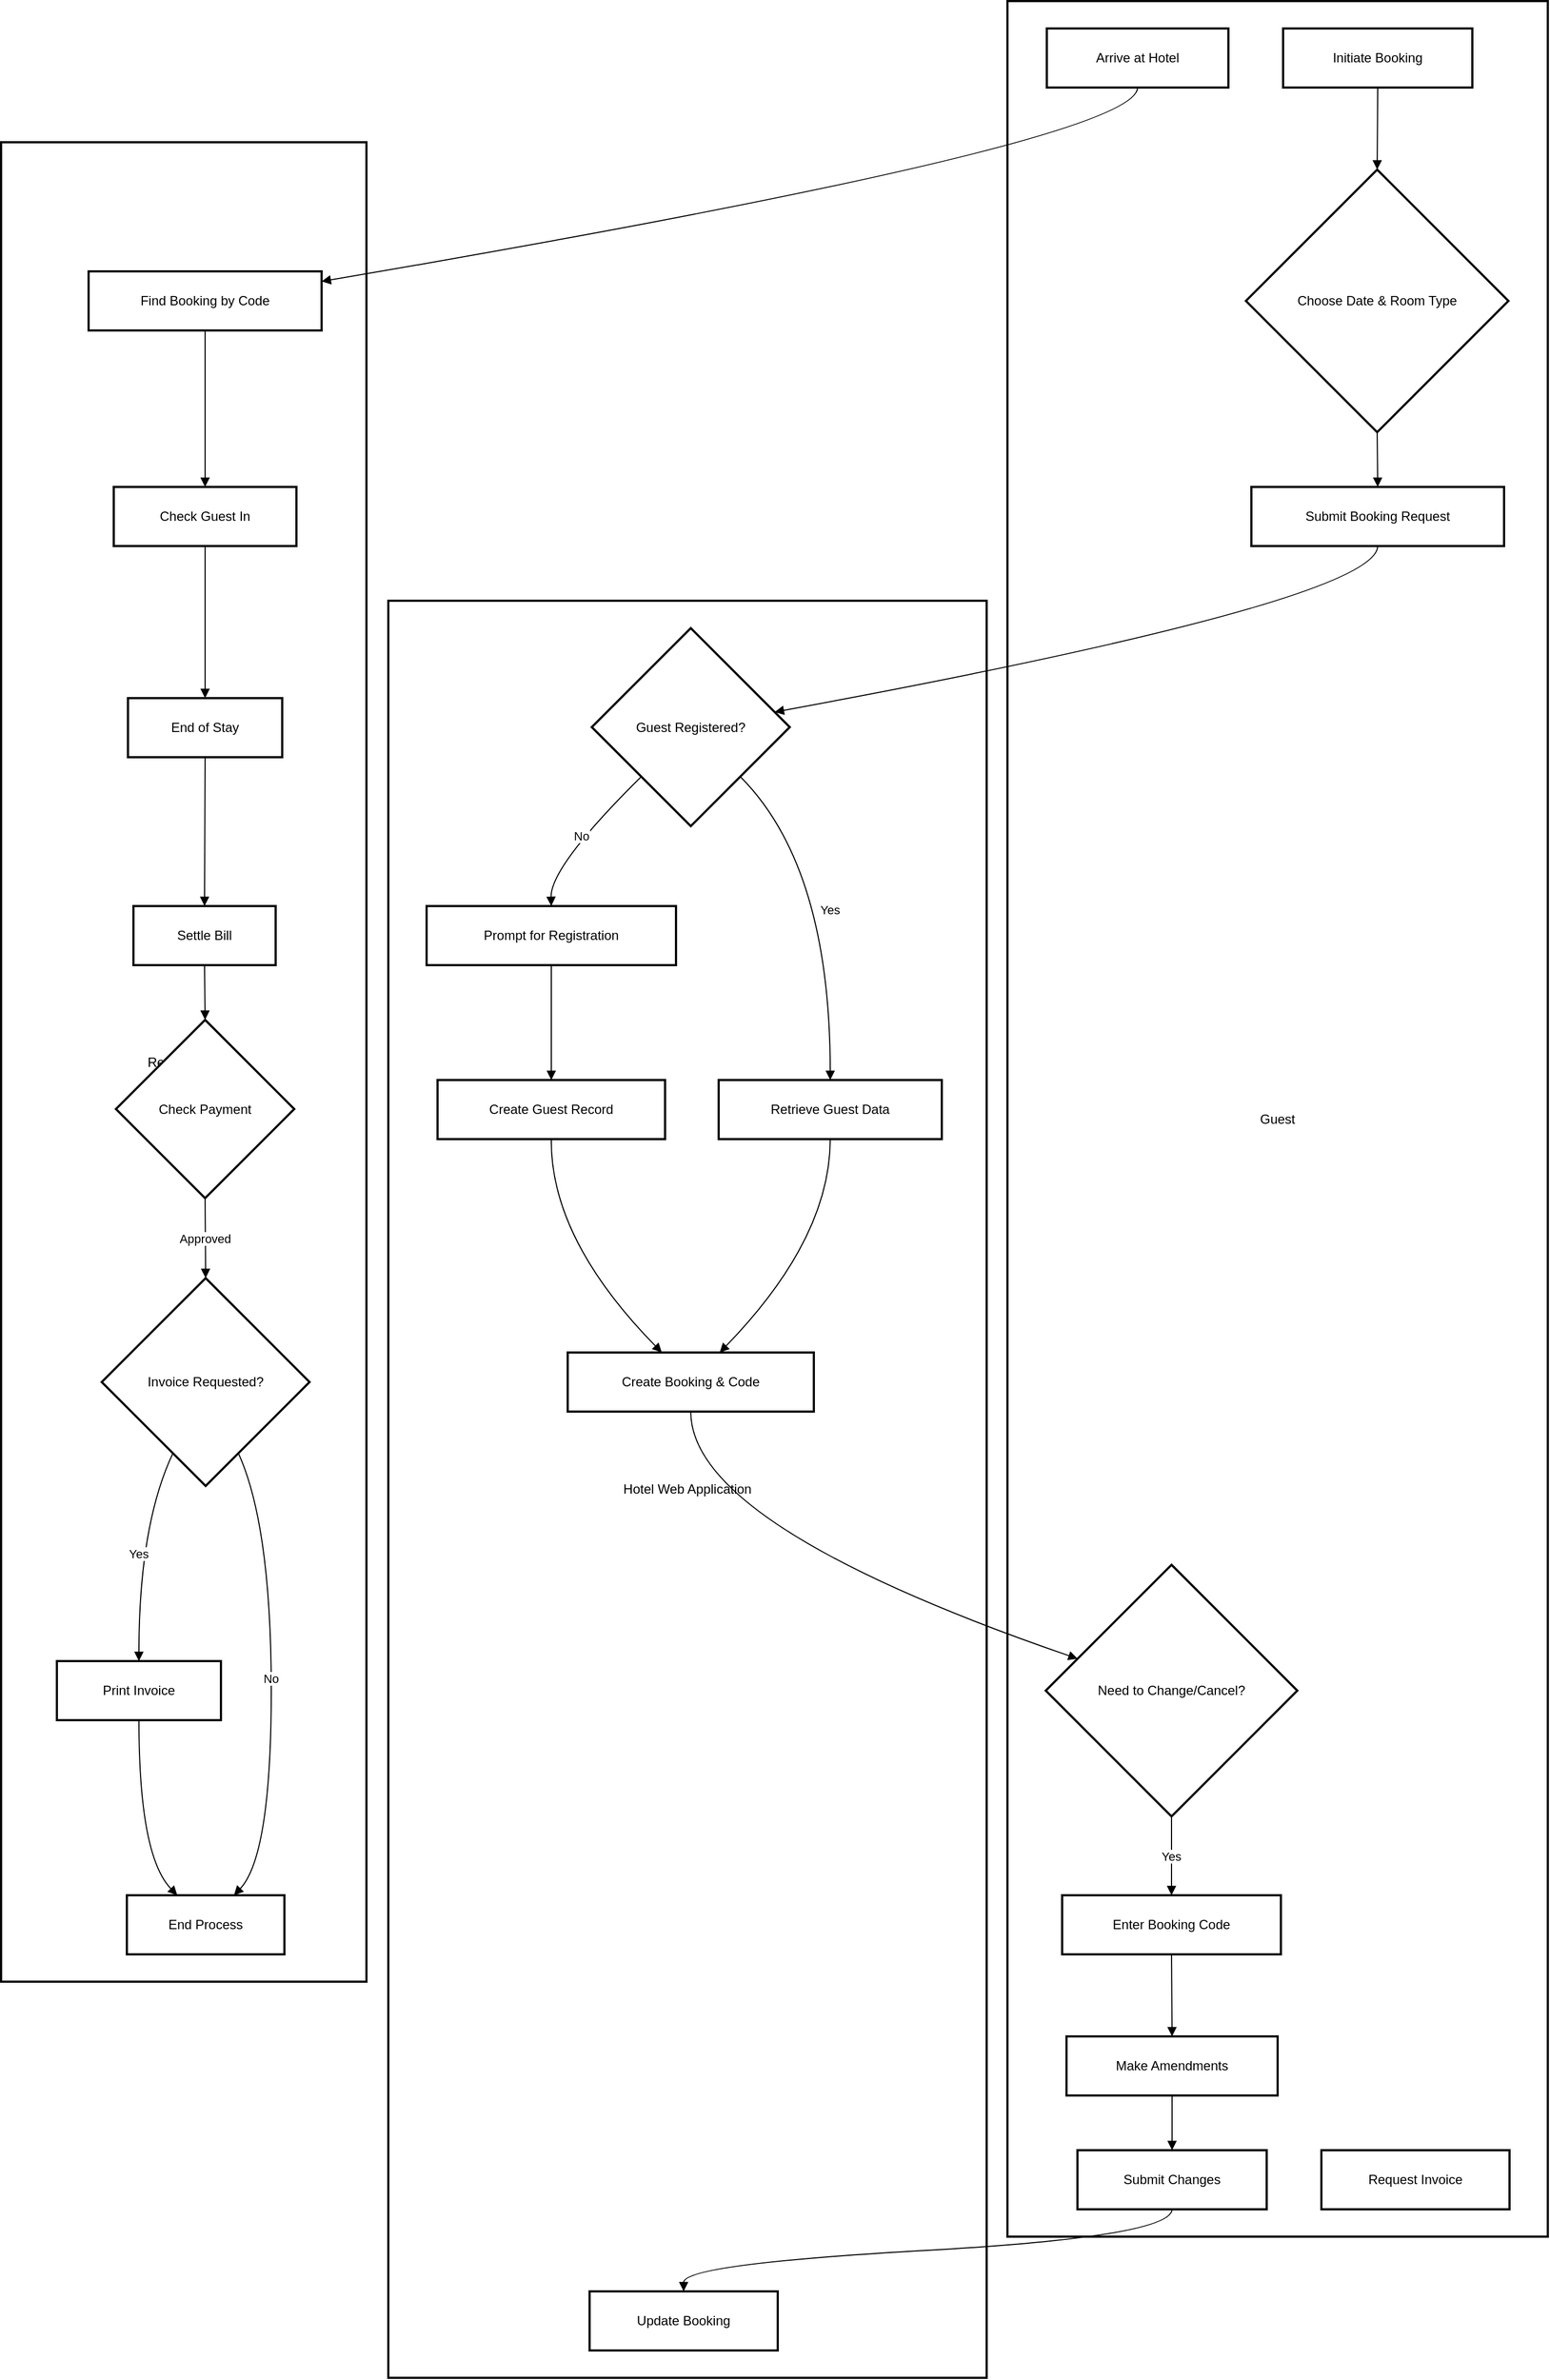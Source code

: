 <mxfile version="27.1.6">
  <diagram name="Sayfa -1" id="54GjL9VHwIwpNbMc-UNT">
    <mxGraphModel dx="6405" dy="2980" grid="1" gridSize="10" guides="1" tooltips="1" connect="1" arrows="1" fold="1" page="1" pageScale="1" pageWidth="827" pageHeight="1169" math="0" shadow="0">
      <root>
        <mxCell id="0" />
        <mxCell id="1" parent="0" />
        <mxCell id="ySNtg8RRNMitxn0sswTt-1" value="Receptionist" style="whiteSpace=wrap;strokeWidth=2;" vertex="1" parent="1">
          <mxGeometry x="20" y="149" width="334" height="1681" as="geometry" />
        </mxCell>
        <mxCell id="ySNtg8RRNMitxn0sswTt-2" value="Hotel Web Application" style="whiteSpace=wrap;strokeWidth=2;" vertex="1" parent="1">
          <mxGeometry x="374" y="568" width="547" height="1624" as="geometry" />
        </mxCell>
        <mxCell id="ySNtg8RRNMitxn0sswTt-3" value="Guest" style="whiteSpace=wrap;strokeWidth=2;" vertex="1" parent="1">
          <mxGeometry x="940" y="20" width="494" height="2043" as="geometry" />
        </mxCell>
        <mxCell id="ySNtg8RRNMitxn0sswTt-4" value="Initiate Booking" style="whiteSpace=wrap;strokeWidth=2;" vertex="1" parent="1">
          <mxGeometry x="1192" y="45" width="173" height="54" as="geometry" />
        </mxCell>
        <mxCell id="ySNtg8RRNMitxn0sswTt-5" value="Choose Date &amp; Room Type" style="rhombus;strokeWidth=2;whiteSpace=wrap;" vertex="1" parent="1">
          <mxGeometry x="1158" y="174" width="240" height="240" as="geometry" />
        </mxCell>
        <mxCell id="ySNtg8RRNMitxn0sswTt-6" value="Submit Booking Request" style="whiteSpace=wrap;strokeWidth=2;" vertex="1" parent="1">
          <mxGeometry x="1163" y="464" width="231" height="54" as="geometry" />
        </mxCell>
        <mxCell id="ySNtg8RRNMitxn0sswTt-7" value="Need to Change/Cancel?" style="rhombus;strokeWidth=2;whiteSpace=wrap;" vertex="1" parent="1">
          <mxGeometry x="975" y="1449" width="230" height="230" as="geometry" />
        </mxCell>
        <mxCell id="ySNtg8RRNMitxn0sswTt-8" value="Enter Booking Code" style="whiteSpace=wrap;strokeWidth=2;" vertex="1" parent="1">
          <mxGeometry x="990" y="1751" width="200" height="54" as="geometry" />
        </mxCell>
        <mxCell id="ySNtg8RRNMitxn0sswTt-9" value="Make Amendments" style="whiteSpace=wrap;strokeWidth=2;" vertex="1" parent="1">
          <mxGeometry x="994" y="1880" width="193" height="54" as="geometry" />
        </mxCell>
        <mxCell id="ySNtg8RRNMitxn0sswTt-10" value="Submit Changes" style="whiteSpace=wrap;strokeWidth=2;" vertex="1" parent="1">
          <mxGeometry x="1004" y="1984" width="173" height="54" as="geometry" />
        </mxCell>
        <mxCell id="ySNtg8RRNMitxn0sswTt-11" value="Arrive at Hotel" style="whiteSpace=wrap;strokeWidth=2;" vertex="1" parent="1">
          <mxGeometry x="976" y="45" width="166" height="54" as="geometry" />
        </mxCell>
        <mxCell id="ySNtg8RRNMitxn0sswTt-12" value="Request Invoice" style="whiteSpace=wrap;strokeWidth=2;" vertex="1" parent="1">
          <mxGeometry x="1227" y="1984" width="172" height="54" as="geometry" />
        </mxCell>
        <mxCell id="ySNtg8RRNMitxn0sswTt-13" value="Guest Registered?" style="rhombus;strokeWidth=2;whiteSpace=wrap;" vertex="1" parent="1">
          <mxGeometry x="560" y="593" width="181" height="181" as="geometry" />
        </mxCell>
        <mxCell id="ySNtg8RRNMitxn0sswTt-14" value="Prompt for Registration" style="whiteSpace=wrap;strokeWidth=2;" vertex="1" parent="1">
          <mxGeometry x="409" y="847" width="228" height="54" as="geometry" />
        </mxCell>
        <mxCell id="ySNtg8RRNMitxn0sswTt-15" value="Create Guest Record" style="whiteSpace=wrap;strokeWidth=2;" vertex="1" parent="1">
          <mxGeometry x="419" y="1006" width="208" height="54" as="geometry" />
        </mxCell>
        <mxCell id="ySNtg8RRNMitxn0sswTt-16" value="Retrieve Guest Data" style="whiteSpace=wrap;strokeWidth=2;" vertex="1" parent="1">
          <mxGeometry x="676" y="1006" width="204" height="54" as="geometry" />
        </mxCell>
        <mxCell id="ySNtg8RRNMitxn0sswTt-17" value="Create Booking &amp; Code" style="whiteSpace=wrap;strokeWidth=2;" vertex="1" parent="1">
          <mxGeometry x="538" y="1255" width="225" height="54" as="geometry" />
        </mxCell>
        <mxCell id="ySNtg8RRNMitxn0sswTt-18" value="Update Booking" style="whiteSpace=wrap;strokeWidth=2;" vertex="1" parent="1">
          <mxGeometry x="558" y="2113" width="172" height="54" as="geometry" />
        </mxCell>
        <mxCell id="ySNtg8RRNMitxn0sswTt-19" value="Find Booking by Code" style="whiteSpace=wrap;strokeWidth=2;" vertex="1" parent="1">
          <mxGeometry x="100" y="267" width="213" height="54" as="geometry" />
        </mxCell>
        <mxCell id="ySNtg8RRNMitxn0sswTt-20" value="Check Guest In" style="whiteSpace=wrap;strokeWidth=2;" vertex="1" parent="1">
          <mxGeometry x="123" y="464" width="167" height="54" as="geometry" />
        </mxCell>
        <mxCell id="ySNtg8RRNMitxn0sswTt-21" value="End of Stay" style="whiteSpace=wrap;strokeWidth=2;" vertex="1" parent="1">
          <mxGeometry x="136" y="657" width="141" height="54" as="geometry" />
        </mxCell>
        <mxCell id="ySNtg8RRNMitxn0sswTt-22" value="Settle Bill" style="whiteSpace=wrap;strokeWidth=2;" vertex="1" parent="1">
          <mxGeometry x="141" y="847" width="130" height="54" as="geometry" />
        </mxCell>
        <mxCell id="ySNtg8RRNMitxn0sswTt-23" value="Check Payment" style="rhombus;strokeWidth=2;whiteSpace=wrap;" vertex="1" parent="1">
          <mxGeometry x="125" y="951" width="163" height="163" as="geometry" />
        </mxCell>
        <mxCell id="ySNtg8RRNMitxn0sswTt-24" value="Invoice Requested?" style="rhombus;strokeWidth=2;whiteSpace=wrap;" vertex="1" parent="1">
          <mxGeometry x="112" y="1187" width="190" height="190" as="geometry" />
        </mxCell>
        <mxCell id="ySNtg8RRNMitxn0sswTt-25" value="Print Invoice" style="whiteSpace=wrap;strokeWidth=2;" vertex="1" parent="1">
          <mxGeometry x="71" y="1537" width="150" height="54" as="geometry" />
        </mxCell>
        <mxCell id="ySNtg8RRNMitxn0sswTt-26" value="End Process" style="whiteSpace=wrap;strokeWidth=2;" vertex="1" parent="1">
          <mxGeometry x="135" y="1751" width="144" height="54" as="geometry" />
        </mxCell>
        <mxCell id="ySNtg8RRNMitxn0sswTt-27" value="" style="curved=1;startArrow=none;endArrow=block;exitX=0.5;exitY=1;entryX=0.5;entryY=0;rounded=0;" edge="1" parent="1" source="ySNtg8RRNMitxn0sswTt-4" target="ySNtg8RRNMitxn0sswTt-5">
          <mxGeometry relative="1" as="geometry">
            <Array as="points" />
          </mxGeometry>
        </mxCell>
        <mxCell id="ySNtg8RRNMitxn0sswTt-28" value="" style="curved=1;startArrow=none;endArrow=block;exitX=0.5;exitY=1;entryX=0.5;entryY=0.01;rounded=0;" edge="1" parent="1" source="ySNtg8RRNMitxn0sswTt-5" target="ySNtg8RRNMitxn0sswTt-6">
          <mxGeometry relative="1" as="geometry">
            <Array as="points" />
          </mxGeometry>
        </mxCell>
        <mxCell id="ySNtg8RRNMitxn0sswTt-29" value="Yes" style="curved=1;startArrow=none;endArrow=block;exitX=0.5;exitY=1;entryX=0.5;entryY=0;rounded=0;" edge="1" parent="1" source="ySNtg8RRNMitxn0sswTt-7" target="ySNtg8RRNMitxn0sswTt-8">
          <mxGeometry relative="1" as="geometry">
            <Array as="points" />
          </mxGeometry>
        </mxCell>
        <mxCell id="ySNtg8RRNMitxn0sswTt-30" value="" style="curved=1;startArrow=none;endArrow=block;exitX=0.5;exitY=1;entryX=0.5;entryY=0;rounded=0;" edge="1" parent="1" source="ySNtg8RRNMitxn0sswTt-8" target="ySNtg8RRNMitxn0sswTt-9">
          <mxGeometry relative="1" as="geometry">
            <Array as="points" />
          </mxGeometry>
        </mxCell>
        <mxCell id="ySNtg8RRNMitxn0sswTt-31" value="" style="curved=1;startArrow=none;endArrow=block;exitX=0.5;exitY=1;entryX=0.5;entryY=0;rounded=0;" edge="1" parent="1" source="ySNtg8RRNMitxn0sswTt-9" target="ySNtg8RRNMitxn0sswTt-10">
          <mxGeometry relative="1" as="geometry">
            <Array as="points" />
          </mxGeometry>
        </mxCell>
        <mxCell id="ySNtg8RRNMitxn0sswTt-32" value="" style="curved=1;startArrow=none;endArrow=block;exitX=0.5;exitY=1.01;entryX=1;entryY=0.41;rounded=0;" edge="1" parent="1" source="ySNtg8RRNMitxn0sswTt-6" target="ySNtg8RRNMitxn0sswTt-13">
          <mxGeometry relative="1" as="geometry">
            <Array as="points">
              <mxPoint x="1278" y="568" />
            </Array>
          </mxGeometry>
        </mxCell>
        <mxCell id="ySNtg8RRNMitxn0sswTt-33" value="No" style="curved=1;startArrow=none;endArrow=block;exitX=0;exitY=1;entryX=0.5;entryY=0;rounded=0;" edge="1" parent="1" source="ySNtg8RRNMitxn0sswTt-13" target="ySNtg8RRNMitxn0sswTt-14">
          <mxGeometry relative="1" as="geometry">
            <Array as="points">
              <mxPoint x="522" y="811" />
            </Array>
          </mxGeometry>
        </mxCell>
        <mxCell id="ySNtg8RRNMitxn0sswTt-34" value="" style="curved=1;startArrow=none;endArrow=block;exitX=0.5;exitY=1;entryX=0.5;entryY=-0.01;rounded=0;" edge="1" parent="1" source="ySNtg8RRNMitxn0sswTt-14" target="ySNtg8RRNMitxn0sswTt-15">
          <mxGeometry relative="1" as="geometry">
            <Array as="points" />
          </mxGeometry>
        </mxCell>
        <mxCell id="ySNtg8RRNMitxn0sswTt-35" value="Yes" style="curved=1;startArrow=none;endArrow=block;exitX=1;exitY=1;entryX=0.5;entryY=-0.01;rounded=0;" edge="1" parent="1" source="ySNtg8RRNMitxn0sswTt-13" target="ySNtg8RRNMitxn0sswTt-16">
          <mxGeometry relative="1" as="geometry">
            <Array as="points">
              <mxPoint x="778" y="811" />
            </Array>
          </mxGeometry>
        </mxCell>
        <mxCell id="ySNtg8RRNMitxn0sswTt-36" value="" style="curved=1;startArrow=none;endArrow=block;exitX=0.5;exitY=0.99;entryX=0.38;entryY=-0.01;rounded=0;" edge="1" parent="1" source="ySNtg8RRNMitxn0sswTt-15" target="ySNtg8RRNMitxn0sswTt-17">
          <mxGeometry relative="1" as="geometry">
            <Array as="points">
              <mxPoint x="522" y="1151" />
            </Array>
          </mxGeometry>
        </mxCell>
        <mxCell id="ySNtg8RRNMitxn0sswTt-37" value="" style="curved=1;startArrow=none;endArrow=block;exitX=0.5;exitY=0.99;entryX=0.62;entryY=-0.01;rounded=0;" edge="1" parent="1" source="ySNtg8RRNMitxn0sswTt-16" target="ySNtg8RRNMitxn0sswTt-17">
          <mxGeometry relative="1" as="geometry">
            <Array as="points">
              <mxPoint x="778" y="1151" />
            </Array>
          </mxGeometry>
        </mxCell>
        <mxCell id="ySNtg8RRNMitxn0sswTt-38" value="" style="curved=1;startArrow=none;endArrow=block;exitX=0.5;exitY=0.99;entryX=0;entryY=0.33;rounded=0;" edge="1" parent="1" source="ySNtg8RRNMitxn0sswTt-17" target="ySNtg8RRNMitxn0sswTt-7">
          <mxGeometry relative="1" as="geometry">
            <Array as="points">
              <mxPoint x="650" y="1413" />
            </Array>
          </mxGeometry>
        </mxCell>
        <mxCell id="ySNtg8RRNMitxn0sswTt-39" value="" style="curved=1;startArrow=none;endArrow=block;exitX=0.5;exitY=1;entryX=0.5;entryY=0;rounded=0;" edge="1" parent="1" source="ySNtg8RRNMitxn0sswTt-10" target="ySNtg8RRNMitxn0sswTt-18">
          <mxGeometry relative="1" as="geometry">
            <Array as="points">
              <mxPoint x="1090" y="2063" />
              <mxPoint x="644" y="2088" />
            </Array>
          </mxGeometry>
        </mxCell>
        <mxCell id="ySNtg8RRNMitxn0sswTt-40" value="" style="curved=1;startArrow=none;endArrow=block;exitX=0.5;exitY=1;entryX=1;entryY=0.17;rounded=0;" edge="1" parent="1" source="ySNtg8RRNMitxn0sswTt-11" target="ySNtg8RRNMitxn0sswTt-19">
          <mxGeometry relative="1" as="geometry">
            <Array as="points">
              <mxPoint x="1059" y="149" />
            </Array>
          </mxGeometry>
        </mxCell>
        <mxCell id="ySNtg8RRNMitxn0sswTt-41" value="" style="curved=1;startArrow=none;endArrow=block;exitX=0.5;exitY=1;entryX=0.5;entryY=0.01;rounded=0;" edge="1" parent="1" source="ySNtg8RRNMitxn0sswTt-19" target="ySNtg8RRNMitxn0sswTt-20">
          <mxGeometry relative="1" as="geometry">
            <Array as="points" />
          </mxGeometry>
        </mxCell>
        <mxCell id="ySNtg8RRNMitxn0sswTt-42" value="" style="curved=1;startArrow=none;endArrow=block;exitX=0.5;exitY=1.01;entryX=0.5;entryY=0;rounded=0;" edge="1" parent="1" source="ySNtg8RRNMitxn0sswTt-20" target="ySNtg8RRNMitxn0sswTt-21">
          <mxGeometry relative="1" as="geometry">
            <Array as="points" />
          </mxGeometry>
        </mxCell>
        <mxCell id="ySNtg8RRNMitxn0sswTt-43" value="" style="curved=1;startArrow=none;endArrow=block;exitX=0.5;exitY=1;entryX=0.5;entryY=0;rounded=0;" edge="1" parent="1" source="ySNtg8RRNMitxn0sswTt-21" target="ySNtg8RRNMitxn0sswTt-22">
          <mxGeometry relative="1" as="geometry">
            <Array as="points" />
          </mxGeometry>
        </mxCell>
        <mxCell id="ySNtg8RRNMitxn0sswTt-44" value="" style="curved=1;startArrow=none;endArrow=block;exitX=0.5;exitY=1;entryX=0.5;entryY=0;rounded=0;" edge="1" parent="1" source="ySNtg8RRNMitxn0sswTt-22" target="ySNtg8RRNMitxn0sswTt-23">
          <mxGeometry relative="1" as="geometry">
            <Array as="points" />
          </mxGeometry>
        </mxCell>
        <mxCell id="ySNtg8RRNMitxn0sswTt-45" value="Approved" style="curved=1;startArrow=none;endArrow=block;exitX=0.5;exitY=1;entryX=0.5;entryY=0;rounded=0;" edge="1" parent="1" source="ySNtg8RRNMitxn0sswTt-23" target="ySNtg8RRNMitxn0sswTt-24">
          <mxGeometry relative="1" as="geometry">
            <Array as="points" />
          </mxGeometry>
        </mxCell>
        <mxCell id="ySNtg8RRNMitxn0sswTt-46" value="Yes" style="curved=1;startArrow=none;endArrow=block;exitX=0.27;exitY=1;entryX=0.5;entryY=0;rounded=0;" edge="1" parent="1" source="ySNtg8RRNMitxn0sswTt-24" target="ySNtg8RRNMitxn0sswTt-25">
          <mxGeometry relative="1" as="geometry">
            <Array as="points">
              <mxPoint x="146" y="1413" />
            </Array>
          </mxGeometry>
        </mxCell>
        <mxCell id="ySNtg8RRNMitxn0sswTt-47" value="" style="curved=1;startArrow=none;endArrow=block;exitX=0.5;exitY=1;entryX=0.32;entryY=0;rounded=0;" edge="1" parent="1" source="ySNtg8RRNMitxn0sswTt-25" target="ySNtg8RRNMitxn0sswTt-26">
          <mxGeometry relative="1" as="geometry">
            <Array as="points">
              <mxPoint x="146" y="1715" />
            </Array>
          </mxGeometry>
        </mxCell>
        <mxCell id="ySNtg8RRNMitxn0sswTt-48" value="No" style="curved=1;startArrow=none;endArrow=block;exitX=0.73;exitY=1;entryX=0.68;entryY=0;rounded=0;" edge="1" parent="1" source="ySNtg8RRNMitxn0sswTt-24" target="ySNtg8RRNMitxn0sswTt-26">
          <mxGeometry relative="1" as="geometry">
            <Array as="points">
              <mxPoint x="267" y="1413" />
              <mxPoint x="267" y="1715" />
            </Array>
          </mxGeometry>
        </mxCell>
      </root>
    </mxGraphModel>
  </diagram>
</mxfile>
